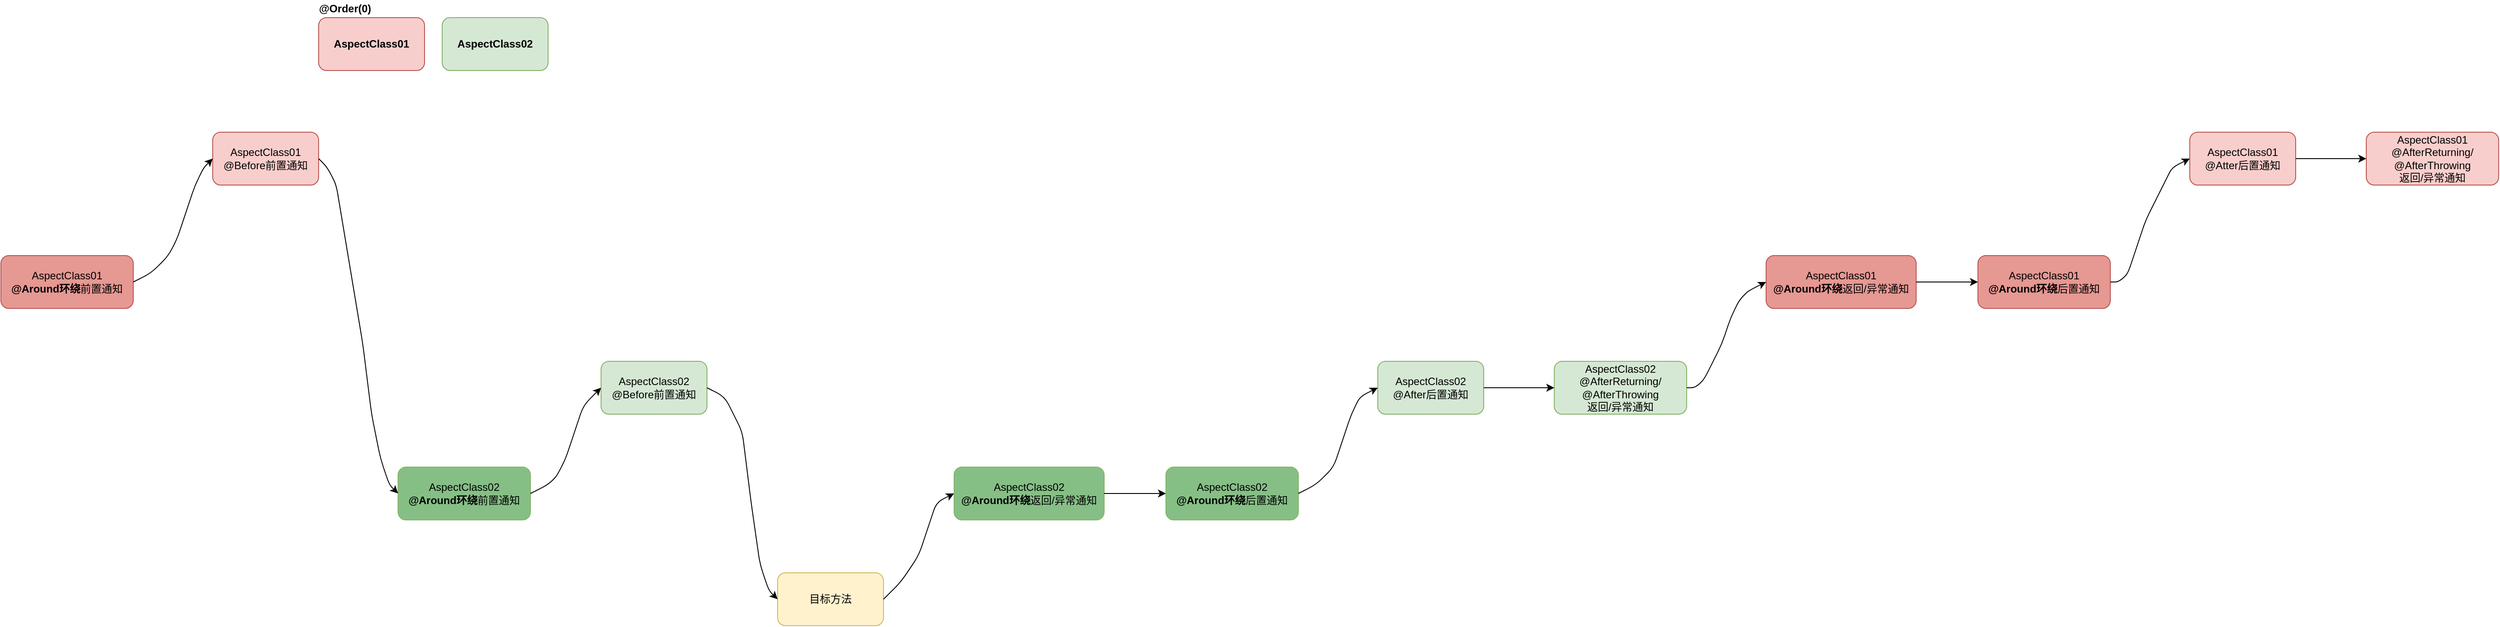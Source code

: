 <mxfile version="12.6.5" type="device"><diagram id="biz4B75mj5CthNLZvgzf" name="第 1 页"><mxGraphModel dx="1178" dy="676" grid="1" gridSize="10" guides="1" tooltips="1" connect="1" arrows="1" fold="1" page="1" pageScale="1" pageWidth="583" pageHeight="413" math="0" shadow="0"><root><mxCell id="0"/><mxCell id="1" parent="0"/><mxCell id="bLKxgLa6gjYXp2YcdDv7-2" value="AspectClass02" style="rounded=1;whiteSpace=wrap;html=1;fillColor=#d5e8d4;strokeColor=#82b366;fontStyle=1" vertex="1" parent="1"><mxGeometry x="540" y="50" width="120" height="60" as="geometry"/></mxCell><mxCell id="bLKxgLa6gjYXp2YcdDv7-4" value="" style="group;fontStyle=1" vertex="1" connectable="0" parent="1"><mxGeometry x="400" y="30" width="120" height="80" as="geometry"/></mxCell><mxCell id="bLKxgLa6gjYXp2YcdDv7-1" value="AspectClass01" style="rounded=1;whiteSpace=wrap;html=1;fillColor=#f8cecc;strokeColor=#b85450;fontStyle=1" vertex="1" parent="bLKxgLa6gjYXp2YcdDv7-4"><mxGeometry y="20" width="120" height="60" as="geometry"/></mxCell><mxCell id="bLKxgLa6gjYXp2YcdDv7-3" value="@Order(0)" style="text;html=1;strokeColor=none;fillColor=none;align=center;verticalAlign=middle;whiteSpace=wrap;rounded=0;fontStyle=1" vertex="1" parent="bLKxgLa6gjYXp2YcdDv7-4"><mxGeometry x="10" width="40" height="20" as="geometry"/></mxCell><mxCell id="bLKxgLa6gjYXp2YcdDv7-6" value="AspectClass01&lt;br&gt;@Before前置通知&lt;span style=&quot;color: rgba(0 , 0 , 0 , 0) ; font-family: monospace ; font-size: 0px ; white-space: nowrap&quot;&gt;%3CmxGraphModel%3E%3Croot%3E%3CmxCell%20id%3D%220%22%2F%3E%3CmxCell%20id%3D%221%22%20parent%3D%220%22%2F%3E%3CmxCell%20id%3D%222%22%20value%3D%22%22%20style%3D%22group%22%20vertex%3D%221%22%20connectable%3D%220%22%20parent%3D%221%22%3E%3CmxGeometry%20x%3D%2260%22%20y%3D%2270%22%20width%3D%22120%22%20height%3D%2280%22%20as%3D%22geometry%22%2F%3E%3C%2FmxCell%3E%3CmxCell%20id%3D%223%22%20value%3D%22AspectClass01%22%20style%3D%22rounded%3D1%3BwhiteSpace%3Dwrap%3Bhtml%3D1%3BfillColor%3D%23f8cecc%3BstrokeColor%3D%23b85450%3B%22%20vertex%3D%221%22%20parent%3D%222%22%3E%3CmxGeometry%20y%3D%2220%22%20width%3D%22120%22%20height%3D%2260%22%20as%3D%22geometry%22%2F%3E%3C%2FmxCell%3E%3CmxCell%20id%3D%224%22%20value%3D%22%40Order(0)%22%20style%3D%22text%3Bhtml%3D1%3BstrokeColor%3Dnone%3BfillColor%3Dnone%3Balign%3Dcenter%3BverticalAlign%3Dmiddle%3BwhiteSpace%3Dwrap%3Brounded%3D0%3B%22%20vertex%3D%221%22%20parent%3D%222%22%3E%3CmxGeometry%20x%3D%2210%22%20width%3D%2240%22%20height%3D%2220%22%20as%3D%22geometry%22%2F%3E%3C%2FmxCell%3E%3C%2Froot%3E%3C%2FmxGraphModel%3E&lt;/span&gt;" style="rounded=1;whiteSpace=wrap;html=1;fillColor=#f8cecc;strokeColor=#b85450;" vertex="1" parent="1"><mxGeometry x="280" y="180" width="120" height="60" as="geometry"/></mxCell><mxCell id="bLKxgLa6gjYXp2YcdDv7-8" value="AspectClass01&lt;br&gt;&lt;b&gt;@Around环绕&lt;/b&gt;前置通知&lt;span style=&quot;color: rgba(0 , 0 , 0 , 0) ; font-family: monospace ; font-size: 0px ; white-space: nowrap&quot;&gt;%3CmxGraphModel%3E%3Croot%3E%3CmxCell%20id%3D%220%22%2F%3E%3CmxCell%20id%3D%221%22%20parent%3D%220%22%2F%3E%3CmxCell%20id%3D%222%22%20value%3D%22%22%20style%3D%22group%22%20vertex%3D%221%22%20connectable%3D%220%22%20parent%3D%221%22%3E%3CmxGeometry%20x%3D%2260%22%20y%3D%2270%22%20width%3D%22120%22%20height%3D%2280%22%20as%3D%22geometry%22%2F%3E%3C%2FmxCell%3E%3CmxCell%20id%3D%223%22%20value%3D%22AspectClass01%22%20style%3D%22rounded%3D1%3BwhiteSpace%3Dwrap%3Bhtml%3D1%3BfillColor%3D%23f8cecc%3BstrokeColor%3D%23b85450%3B%22%20vertex%3D%221%22%20parent%3D%222%22%3E%3CmxGeometry%20y%3D%2220%22%20width%3D%22120%22%20height%3D%2260%22%20as%3D%22geometry%22%2F%3E%3C%2FmxCell%3E%3CmxCell%20id%3D%224%22%20value%3D%22%40Order(0)%22%20style%3D%22text%3Bhtml%3D1%3BstrokeColor%3Dnone%3BfillColor%3Dnone%3Balign%3Dcenter%3BverticalAlign%3Dmiddle%3BwhiteSpace%3Dwrap%3Brounded%3D0%3B%22%20vertex%3D%221%22%20parent%3D%222%22%3E%3CmxGeometry%20x%3D%2210%22%20width%3D%2240%22%20height%3D%2220%22%20as%3D%22geometry%22%2F%3E%3C%2FmxCell%3E%3C%2Froot%3E%3C%2FmxGraphModel%3E&lt;/span&gt;" style="rounded=1;whiteSpace=wrap;html=1;fillColor=#E69893;strokeColor=#b85450;" vertex="1" parent="1"><mxGeometry x="40" y="320" width="150" height="60" as="geometry"/></mxCell><mxCell id="bLKxgLa6gjYXp2YcdDv7-9" value="AspectClass02&lt;br&gt;@Before前置通知" style="rounded=1;whiteSpace=wrap;html=1;fillColor=#d5e8d4;strokeColor=#82b366;" vertex="1" parent="1"><mxGeometry x="720" y="440" width="120" height="60" as="geometry"/></mxCell><mxCell id="bLKxgLa6gjYXp2YcdDv7-10" value="目标方法" style="rounded=1;whiteSpace=wrap;html=1;fillColor=#fff2cc;strokeColor=#d6b656;" vertex="1" parent="1"><mxGeometry x="920" y="680" width="120" height="60" as="geometry"/></mxCell><mxCell id="bLKxgLa6gjYXp2YcdDv7-11" value="AspectClass02&lt;br&gt;@After后置通知" style="rounded=1;whiteSpace=wrap;html=1;fillColor=#d5e8d4;strokeColor=#82b366;" vertex="1" parent="1"><mxGeometry x="1600" y="440.0" width="120" height="60" as="geometry"/></mxCell><mxCell id="bLKxgLa6gjYXp2YcdDv7-12" value="AspectClass02&lt;br&gt;@AfterReturning/&lt;br&gt;@AfterThrowing&lt;br&gt;返回/异常通知" style="rounded=1;whiteSpace=wrap;html=1;fillColor=#d5e8d4;strokeColor=#82b366;" vertex="1" parent="1"><mxGeometry x="1800" y="440" width="150" height="60" as="geometry"/></mxCell><mxCell id="bLKxgLa6gjYXp2YcdDv7-13" value="AspectClass01&lt;br&gt;@Atter后置通知&lt;span style=&quot;color: rgba(0 , 0 , 0 , 0) ; font-family: monospace ; font-size: 0px ; white-space: nowrap&quot;&gt;%3CmxGraphModel%3E%3Croot%3E%3CmxCell%20id%3D%220%22%2F%3E%3CmxCell%20id%3D%221%22%20parent%3D%220%22%2F%3E%3CmxCell%20id%3D%222%22%20value%3D%22%22%20style%3D%22group%22%20vertex%3D%221%22%20connectable%3D%220%22%20parent%3D%221%22%3E%3CmxGeometry%20x%3D%2260%22%20y%3D%2270%22%20width%3D%22120%22%20height%3D%2280%22%20as%3D%22geometry%22%2F%3E%3C%2FmxCell%3E%3CmxCell%20id%3D%223%22%20value%3D%22AspectClass01%22%20style%3D%22rounded%3D1%3BwhiteSpace%3Dwrap%3Bhtml%3D1%3BfillColor%3D%23f8cecc%3BstrokeColor%3D%23b85450%3B%22%20vertex%3D%221%22%20parent%3D%222%22%3E%3CmxGeometry%20y%3D%2220%22%20width%3D%22120%22%20height%3D%2260%22%20as%3D%22geometry%22%2F%3E%3C%2FmxCell%3E%3CmxCell%20id%3D%224%22%20value%3D%22%40Order(0)%22%20style%3D%22text%3Bhtml%3D1%3BstrokeColor%3Dnone%3BfillColor%3Dnone%3Balign%3Dcenter%3BverticalAlign%3Dmiddle%3BwhiteSpace%3Dwrap%3Brounded%3D0%3B%22%20vertex%3D%221%22%20parent%3D%222%22%3E%3CmxGeometry%20x%3D%2210%22%20width%3D%2240%22%20height%3D%2220%22%20as%3D%22geometry%22%2F%3E%3C%2FmxCell%3E%3C%2Froot%3E%3C%2FmxGraphModel%3E&lt;/span&gt;" style="rounded=1;whiteSpace=wrap;html=1;fillColor=#f8cecc;strokeColor=#b85450;" vertex="1" parent="1"><mxGeometry x="2520" y="180" width="120" height="60" as="geometry"/></mxCell><mxCell id="bLKxgLa6gjYXp2YcdDv7-15" value="AspectClass01&lt;br&gt;@AfterReturning/&lt;br&gt;@AfterThrowing&lt;br&gt;返回/异常通知" style="rounded=1;whiteSpace=wrap;html=1;fillColor=#f8cecc;strokeColor=#b85450;" vertex="1" parent="1"><mxGeometry x="2720" y="180" width="150" height="60" as="geometry"/></mxCell><mxCell id="bLKxgLa6gjYXp2YcdDv7-17" value="AspectClass02&lt;br&gt;&lt;b&gt;@Around环绕&lt;/b&gt;前置通知&lt;span style=&quot;color: rgba(0 , 0 , 0 , 0) ; font-family: monospace ; font-size: 0px ; white-space: nowrap&quot;&gt;%3CmxGraphModel%3E%3Croot%3E%3CmxCell%20id%3D%220%22%2F%3E%3CmxCell%20id%3D%221%22%20parent%3D%220%22%2F%3E%3CmxCell%20id%3D%222%22%20value%3D%22%22%20style%3D%22group%22%20vertex%3D%221%22%20connectable%3D%220%22%20parent%3D%221%22%3E%3CmxGeometry%20x%3D%2260%22%20y%3D%2270%22%20width%3D%22120%22%20height%3D%2280%22%20as%3D%22geometry%22%2F%3E%3C%2FmxCell%3E%3CmxCell%20id%3D%223%22%20value%3D%22AspectClass01%22%20style%3D%22rounded%3D1%3BwhiteSpace%3Dwrap%3Bhtml%3D1%3BfillColor%3D%23f8cecc%3BstrokeColor%3D%23b85450%3B%22%20vertex%3D%221%22%20parent%3D%222%22%3E%3CmxGeometry%20y%3D%2220%22%20width%3D%22120%22%20height%3D%2260%22%20as%3D%22geometry%22%2F%3E%3C%2FmxCell%3E%3CmxCell%20id%3D%224%22%20value%3D%22%40Order(0)%22%20style%3D%22text%3Bhtml%3D1%3BstrokeColor%3Dnone%3BfillColor%3Dnone%3Balign%3Dcenter%3BverticalAlign%3Dmiddle%3BwhiteSpace%3Dwrap%3Brounded%3D0%3B%22%20vertex%3D%221%22%20parent%3D%222%22%3E%3CmxGeometry%20x%3D%2210%22%20width%3D%2240%22%20height%3D%2220%22%20as%3D%22geometry%22%2F%3E%3C%2FmxCell%3E%3C%2Froot%3E%3C%2FmxGraphModel%3E&lt;/span&gt;" style="rounded=1;whiteSpace=wrap;html=1;fillColor=#86BF86;strokeColor=#82b366;" vertex="1" parent="1"><mxGeometry x="490" y="560" width="150" height="60" as="geometry"/></mxCell><mxCell id="bLKxgLa6gjYXp2YcdDv7-23" value="AspectClass02&lt;br&gt;&lt;b&gt;@Around环绕&lt;/b&gt;返回/异常通知&lt;span style=&quot;color: rgba(0 , 0 , 0 , 0) ; font-family: monospace ; font-size: 0px ; white-space: nowrap&quot;&gt;%3CmxGraphModel%3E%3Croot%3E%3CmxCell%20id%3D%220%22%2F%3E%3CmxCell%20id%3D%221%22%20parent%3D%220%22%2F%3E%3CmxCell%20id%3D%222%22%20value%3D%22%22%20style%3D%22group%22%20vertex%3D%221%22%20connectable%3D%220%22%20parent%3D%221%22%3E%3CmxGeometry%20x%3D%2260%22%20y%3D%2270%22%20width%3D%22120%22%20height%3D%2280%22%20as%3D%22geometry%22%2F%3E%3C%2FmxCell%3E%3CmxCell%20id%3D%223%22%20value%3D%22AspectClass01%22%20style%3D%22rounded%3D1%3BwhiteSpace%3Dwrap%3Bhtml%3D1%3BfillColor%3D%23f8cecc%3BstrokeColor%3D%23b85450%3B%22%20vertex%3D%221%22%20parent%3D%222%22%3E%3CmxGeometry%20y%3D%2220%22%20width%3D%22120%22%20height%3D%2260%22%20as%3D%22geometry%22%2F%3E%3C%2FmxCell%3E%3CmxCell%20id%3D%224%22%20value%3D%22%40Order(0)%22%20style%3D%22text%3Bhtml%3D1%3BstrokeColor%3Dnone%3BfillColor%3Dnone%3Balign%3Dcenter%3BverticalAlign%3Dmiddle%3BwhiteSpace%3Dwrap%3Brounded%3D0%3B%22%20vertex%3D%221%22%20parent%3D%222%22%3E%3CmxGeometry%20x%3D%2210%22%20width%3D%2240%22%20height%3D%2220%22%20as%3D%22geometry%22%2F%3E%3C%2FmxCell%3E%3C%2Froot%3E%3C%2FmxGraphModel%3E&lt;/span&gt;" style="rounded=1;whiteSpace=wrap;html=1;fillColor=#86BF86;strokeColor=#82b366;" vertex="1" parent="1"><mxGeometry x="1120" y="560" width="170" height="60" as="geometry"/></mxCell><mxCell id="bLKxgLa6gjYXp2YcdDv7-24" value="AspectClass02&lt;br&gt;&lt;b&gt;@Around环绕&lt;/b&gt;后置通知&lt;span style=&quot;color: rgba(0 , 0 , 0 , 0) ; font-family: monospace ; font-size: 0px ; white-space: nowrap&quot;&gt;%3CmxGraphModel%3E%3Croot%3E%3CmxCell%20id%3D%220%22%2F%3E%3CmxCell%20id%3D%221%22%20parent%3D%220%22%2F%3E%3CmxCell%20id%3D%222%22%20value%3D%22%22%20style%3D%22group%22%20vertex%3D%221%22%20connectable%3D%220%22%20parent%3D%221%22%3E%3CmxGeometry%20x%3D%2260%22%20y%3D%2270%22%20width%3D%22120%22%20height%3D%2280%22%20as%3D%22geometry%22%2F%3E%3C%2FmxCell%3E%3CmxCell%20id%3D%223%22%20value%3D%22AspectClass01%22%20style%3D%22rounded%3D1%3BwhiteSpace%3Dwrap%3Bhtml%3D1%3BfillColor%3D%23f8cecc%3BstrokeColor%3D%23b85450%3B%22%20vertex%3D%221%22%20parent%3D%222%22%3E%3CmxGeometry%20y%3D%2220%22%20width%3D%22120%22%20height%3D%2260%22%20as%3D%22geometry%22%2F%3E%3C%2FmxCell%3E%3CmxCell%20id%3D%224%22%20value%3D%22%40Order(0)%22%20style%3D%22text%3Bhtml%3D1%3BstrokeColor%3Dnone%3BfillColor%3Dnone%3Balign%3Dcenter%3BverticalAlign%3Dmiddle%3BwhiteSpace%3Dwrap%3Brounded%3D0%3B%22%20vertex%3D%221%22%20parent%3D%222%22%3E%3CmxGeometry%20x%3D%2210%22%20width%3D%2240%22%20height%3D%2220%22%20as%3D%22geometry%22%2F%3E%3C%2FmxCell%3E%3C%2Froot%3E%3C%2FmxGraphModel%3E&lt;/span&gt;" style="rounded=1;whiteSpace=wrap;html=1;fillColor=#86BF86;strokeColor=#82b366;" vertex="1" parent="1"><mxGeometry x="1360" y="560" width="150" height="60" as="geometry"/></mxCell><mxCell id="bLKxgLa6gjYXp2YcdDv7-25" value="AspectClass01&lt;br&gt;&lt;b&gt;@Around环绕&lt;/b&gt;返回/异常通知&lt;span style=&quot;color: rgba(0 , 0 , 0 , 0) ; font-family: monospace ; font-size: 0px ; white-space: nowrap&quot;&gt;%3CmxGraphModel%3E%3Croot%3E%3CmxCell%20id%3D%220%22%2F%3E%3CmxCell%20id%3D%221%22%20parent%3D%220%22%2F%3E%3CmxCell%20id%3D%222%22%20value%3D%22%22%20style%3D%22group%22%20vertex%3D%221%22%20connectable%3D%220%22%20parent%3D%221%22%3E%3CmxGeometry%20x%3D%2260%22%20y%3D%2270%22%20width%3D%22120%22%20height%3D%2280%22%20as%3D%22geometry%22%2F%3E%3C%2FmxCell%3E%3CmxCell%20id%3D%223%22%20value%3D%22AspectClass01%22%20style%3D%22rounded%3D1%3BwhiteSpace%3Dwrap%3Bhtml%3D1%3BfillColor%3D%23f8cecc%3BstrokeColor%3D%23b85450%3B%22%20vertex%3D%221%22%20parent%3D%222%22%3E%3CmxGeometry%20y%3D%2220%22%20width%3D%22120%22%20height%3D%2260%22%20as%3D%22geometry%22%2F%3E%3C%2FmxCell%3E%3CmxCell%20id%3D%224%22%20value%3D%22%40Order(0)%22%20style%3D%22text%3Bhtml%3D1%3BstrokeColor%3Dnone%3BfillColor%3Dnone%3Balign%3Dcenter%3BverticalAlign%3Dmiddle%3BwhiteSpace%3Dwrap%3Brounded%3D0%3B%22%20vertex%3D%221%22%20parent%3D%222%22%3E%3CmxGeometry%20x%3D%2210%22%20width%3D%2240%22%20height%3D%2220%22%20as%3D%22geometry%22%2F%3E%3C%2FmxCell%3E%3C%2Froot%3E%3C%2FmxGraphModel%3E&lt;/span&gt;" style="rounded=1;whiteSpace=wrap;html=1;fillColor=#E69893;strokeColor=#b85450;" vertex="1" parent="1"><mxGeometry x="2040" y="320" width="170" height="60" as="geometry"/></mxCell><mxCell id="bLKxgLa6gjYXp2YcdDv7-26" value="AspectClass01&lt;br&gt;&lt;b&gt;@Around环绕&lt;/b&gt;后置通知&lt;span style=&quot;color: rgba(0 , 0 , 0 , 0) ; font-family: monospace ; font-size: 0px ; white-space: nowrap&quot;&gt;%3CmxGraphModel%3E%3Croot%3E%3CmxCell%20id%3D%220%22%2F%3E%3CmxCell%20id%3D%221%22%20parent%3D%220%22%2F%3E%3CmxCell%20id%3D%222%22%20value%3D%22%22%20style%3D%22group%22%20vertex%3D%221%22%20connectable%3D%220%22%20parent%3D%221%22%3E%3CmxGeometry%20x%3D%2260%22%20y%3D%2270%22%20width%3D%22120%22%20height%3D%2280%22%20as%3D%22geometry%22%2F%3E%3C%2FmxCell%3E%3CmxCell%20id%3D%223%22%20value%3D%22AspectClass01%22%20style%3D%22rounded%3D1%3BwhiteSpace%3Dwrap%3Bhtml%3D1%3BfillColor%3D%23f8cecc%3BstrokeColor%3D%23b85450%3B%22%20vertex%3D%221%22%20parent%3D%222%22%3E%3CmxGeometry%20y%3D%2220%22%20width%3D%22120%22%20height%3D%2260%22%20as%3D%22geometry%22%2F%3E%3C%2FmxCell%3E%3CmxCell%20id%3D%224%22%20value%3D%22%40Order(0)%22%20style%3D%22text%3Bhtml%3D1%3BstrokeColor%3Dnone%3BfillColor%3Dnone%3Balign%3Dcenter%3BverticalAlign%3Dmiddle%3BwhiteSpace%3Dwrap%3Brounded%3D0%3B%22%20vertex%3D%221%22%20parent%3D%222%22%3E%3CmxGeometry%20x%3D%2210%22%20width%3D%2240%22%20height%3D%2220%22%20as%3D%22geometry%22%2F%3E%3C%2FmxCell%3E%3C%2Froot%3E%3C%2FmxGraphModel%3E&lt;/span&gt;" style="rounded=1;whiteSpace=wrap;html=1;fillColor=#E69893;strokeColor=#b85450;" vertex="1" parent="1"><mxGeometry x="2280" y="320" width="150" height="60" as="geometry"/></mxCell><mxCell id="bLKxgLa6gjYXp2YcdDv7-27" value="" style="endArrow=classic;html=1;exitX=1;exitY=0.5;exitDx=0;exitDy=0;entryX=0;entryY=0.5;entryDx=0;entryDy=0;" edge="1" parent="1" source="bLKxgLa6gjYXp2YcdDv7-8" target="bLKxgLa6gjYXp2YcdDv7-6"><mxGeometry width="50" height="50" relative="1" as="geometry"><mxPoint x="210" y="380" as="sourcePoint"/><mxPoint x="260" y="330" as="targetPoint"/><Array as="points"><mxPoint x="210" y="340"/><mxPoint x="230" y="320"/><mxPoint x="240" y="300"/><mxPoint x="260" y="240"/><mxPoint x="270" y="220"/></Array></mxGeometry></mxCell><mxCell id="bLKxgLa6gjYXp2YcdDv7-28" value="" style="endArrow=classic;html=1;exitX=1;exitY=0.5;exitDx=0;exitDy=0;entryX=0;entryY=0.5;entryDx=0;entryDy=0;" edge="1" parent="1" source="bLKxgLa6gjYXp2YcdDv7-6" target="bLKxgLa6gjYXp2YcdDv7-17"><mxGeometry width="50" height="50" relative="1" as="geometry"><mxPoint x="400" y="230" as="sourcePoint"/><mxPoint x="450" y="180" as="targetPoint"/><Array as="points"><mxPoint x="410" y="220"/><mxPoint x="420" y="240"/><mxPoint x="430" y="300"/><mxPoint x="440" y="360"/><mxPoint x="450" y="420"/><mxPoint x="460" y="500"/><mxPoint x="470" y="550"/><mxPoint x="480" y="580"/></Array></mxGeometry></mxCell><mxCell id="bLKxgLa6gjYXp2YcdDv7-29" value="" style="endArrow=classic;html=1;exitX=1;exitY=0.5;exitDx=0;exitDy=0;entryX=0;entryY=0.5;entryDx=0;entryDy=0;" edge="1" parent="1" source="bLKxgLa6gjYXp2YcdDv7-17" target="bLKxgLa6gjYXp2YcdDv7-9"><mxGeometry width="50" height="50" relative="1" as="geometry"><mxPoint x="640" y="540" as="sourcePoint"/><mxPoint x="690" y="490" as="targetPoint"/><Array as="points"><mxPoint x="660" y="580"/><mxPoint x="670" y="570"/><mxPoint x="680" y="550"/><mxPoint x="690" y="520"/><mxPoint x="700" y="490"/></Array></mxGeometry></mxCell><mxCell id="bLKxgLa6gjYXp2YcdDv7-30" value="" style="endArrow=classic;html=1;exitX=1;exitY=0.5;exitDx=0;exitDy=0;entryX=0;entryY=0.5;entryDx=0;entryDy=0;" edge="1" parent="1" source="bLKxgLa6gjYXp2YcdDv7-9" target="bLKxgLa6gjYXp2YcdDv7-10"><mxGeometry width="50" height="50" relative="1" as="geometry"><mxPoint x="870" y="500" as="sourcePoint"/><mxPoint x="920" y="450" as="targetPoint"/><Array as="points"><mxPoint x="860" y="480"/><mxPoint x="880" y="520"/><mxPoint x="890" y="600"/><mxPoint x="900" y="670"/><mxPoint x="910" y="700"/></Array></mxGeometry></mxCell><mxCell id="bLKxgLa6gjYXp2YcdDv7-31" value="" style="endArrow=classic;html=1;exitX=1;exitY=0.5;exitDx=0;exitDy=0;entryX=0;entryY=0.5;entryDx=0;entryDy=0;" edge="1" parent="1" source="bLKxgLa6gjYXp2YcdDv7-10" target="bLKxgLa6gjYXp2YcdDv7-23"><mxGeometry width="50" height="50" relative="1" as="geometry"><mxPoint x="980" y="640" as="sourcePoint"/><mxPoint x="1030" y="590" as="targetPoint"/><Array as="points"><mxPoint x="1060" y="690"/><mxPoint x="1080" y="660"/><mxPoint x="1090" y="630"/><mxPoint x="1100" y="600"/></Array></mxGeometry></mxCell><mxCell id="bLKxgLa6gjYXp2YcdDv7-32" value="" style="endArrow=classic;html=1;exitX=1;exitY=0.5;exitDx=0;exitDy=0;entryX=0;entryY=0.5;entryDx=0;entryDy=0;" edge="1" parent="1" source="bLKxgLa6gjYXp2YcdDv7-23" target="bLKxgLa6gjYXp2YcdDv7-24"><mxGeometry width="50" height="50" relative="1" as="geometry"><mxPoint x="1250" y="500" as="sourcePoint"/><mxPoint x="1300" y="450" as="targetPoint"/></mxGeometry></mxCell><mxCell id="bLKxgLa6gjYXp2YcdDv7-33" value="" style="endArrow=classic;html=1;exitX=1;exitY=0.5;exitDx=0;exitDy=0;entryX=0;entryY=0.5;entryDx=0;entryDy=0;" edge="1" parent="1" source="bLKxgLa6gjYXp2YcdDv7-24" target="bLKxgLa6gjYXp2YcdDv7-11"><mxGeometry width="50" height="50" relative="1" as="geometry"><mxPoint x="1510" y="610" as="sourcePoint"/><mxPoint x="1560" y="560" as="targetPoint"/><Array as="points"><mxPoint x="1530" y="580"/><mxPoint x="1550" y="560"/><mxPoint x="1560" y="530"/><mxPoint x="1570" y="500"/><mxPoint x="1580" y="480"/></Array></mxGeometry></mxCell><mxCell id="bLKxgLa6gjYXp2YcdDv7-34" value="" style="endArrow=classic;html=1;exitX=1;exitY=0.5;exitDx=0;exitDy=0;entryX=0;entryY=0.5;entryDx=0;entryDy=0;" edge="1" parent="1" source="bLKxgLa6gjYXp2YcdDv7-11" target="bLKxgLa6gjYXp2YcdDv7-12"><mxGeometry width="50" height="50" relative="1" as="geometry"><mxPoint x="1740" y="420" as="sourcePoint"/><mxPoint x="1790" y="370" as="targetPoint"/></mxGeometry></mxCell><mxCell id="bLKxgLa6gjYXp2YcdDv7-35" value="" style="endArrow=classic;html=1;exitX=1;exitY=0.5;exitDx=0;exitDy=0;entryX=0;entryY=0.5;entryDx=0;entryDy=0;" edge="1" parent="1" source="bLKxgLa6gjYXp2YcdDv7-12" target="bLKxgLa6gjYXp2YcdDv7-25"><mxGeometry width="50" height="50" relative="1" as="geometry"><mxPoint x="1980" y="480" as="sourcePoint"/><mxPoint x="2030" y="430" as="targetPoint"/><Array as="points"><mxPoint x="1960" y="470"/><mxPoint x="1970" y="460"/><mxPoint x="1990" y="420"/><mxPoint x="2000" y="390"/><mxPoint x="2010" y="370"/><mxPoint x="2020" y="360"/></Array></mxGeometry></mxCell><mxCell id="bLKxgLa6gjYXp2YcdDv7-36" value="" style="endArrow=classic;html=1;exitX=1;exitY=0.5;exitDx=0;exitDy=0;entryX=0;entryY=0.5;entryDx=0;entryDy=0;" edge="1" parent="1" source="bLKxgLa6gjYXp2YcdDv7-25" target="bLKxgLa6gjYXp2YcdDv7-26"><mxGeometry width="50" height="50" relative="1" as="geometry"><mxPoint x="2200" y="290" as="sourcePoint"/><mxPoint x="2250" y="240" as="targetPoint"/></mxGeometry></mxCell><mxCell id="bLKxgLa6gjYXp2YcdDv7-37" value="" style="endArrow=classic;html=1;exitX=1;exitY=0.5;exitDx=0;exitDy=0;entryX=0;entryY=0.5;entryDx=0;entryDy=0;" edge="1" parent="1" source="bLKxgLa6gjYXp2YcdDv7-26" target="bLKxgLa6gjYXp2YcdDv7-13"><mxGeometry width="50" height="50" relative="1" as="geometry"><mxPoint x="2440" y="380" as="sourcePoint"/><mxPoint x="2490" y="330" as="targetPoint"/><Array as="points"><mxPoint x="2440" y="350"/><mxPoint x="2450" y="340"/><mxPoint x="2460" y="310"/><mxPoint x="2470" y="280"/><mxPoint x="2480" y="260"/><mxPoint x="2490" y="240"/><mxPoint x="2500" y="220"/></Array></mxGeometry></mxCell><mxCell id="bLKxgLa6gjYXp2YcdDv7-38" value="" style="endArrow=classic;html=1;exitX=1;exitY=0.5;exitDx=0;exitDy=0;entryX=0;entryY=0.5;entryDx=0;entryDy=0;" edge="1" parent="1" source="bLKxgLa6gjYXp2YcdDv7-13" target="bLKxgLa6gjYXp2YcdDv7-15"><mxGeometry width="50" height="50" relative="1" as="geometry"><mxPoint x="2700" y="190" as="sourcePoint"/><mxPoint x="2750" y="140" as="targetPoint"/></mxGeometry></mxCell></root></mxGraphModel></diagram></mxfile>